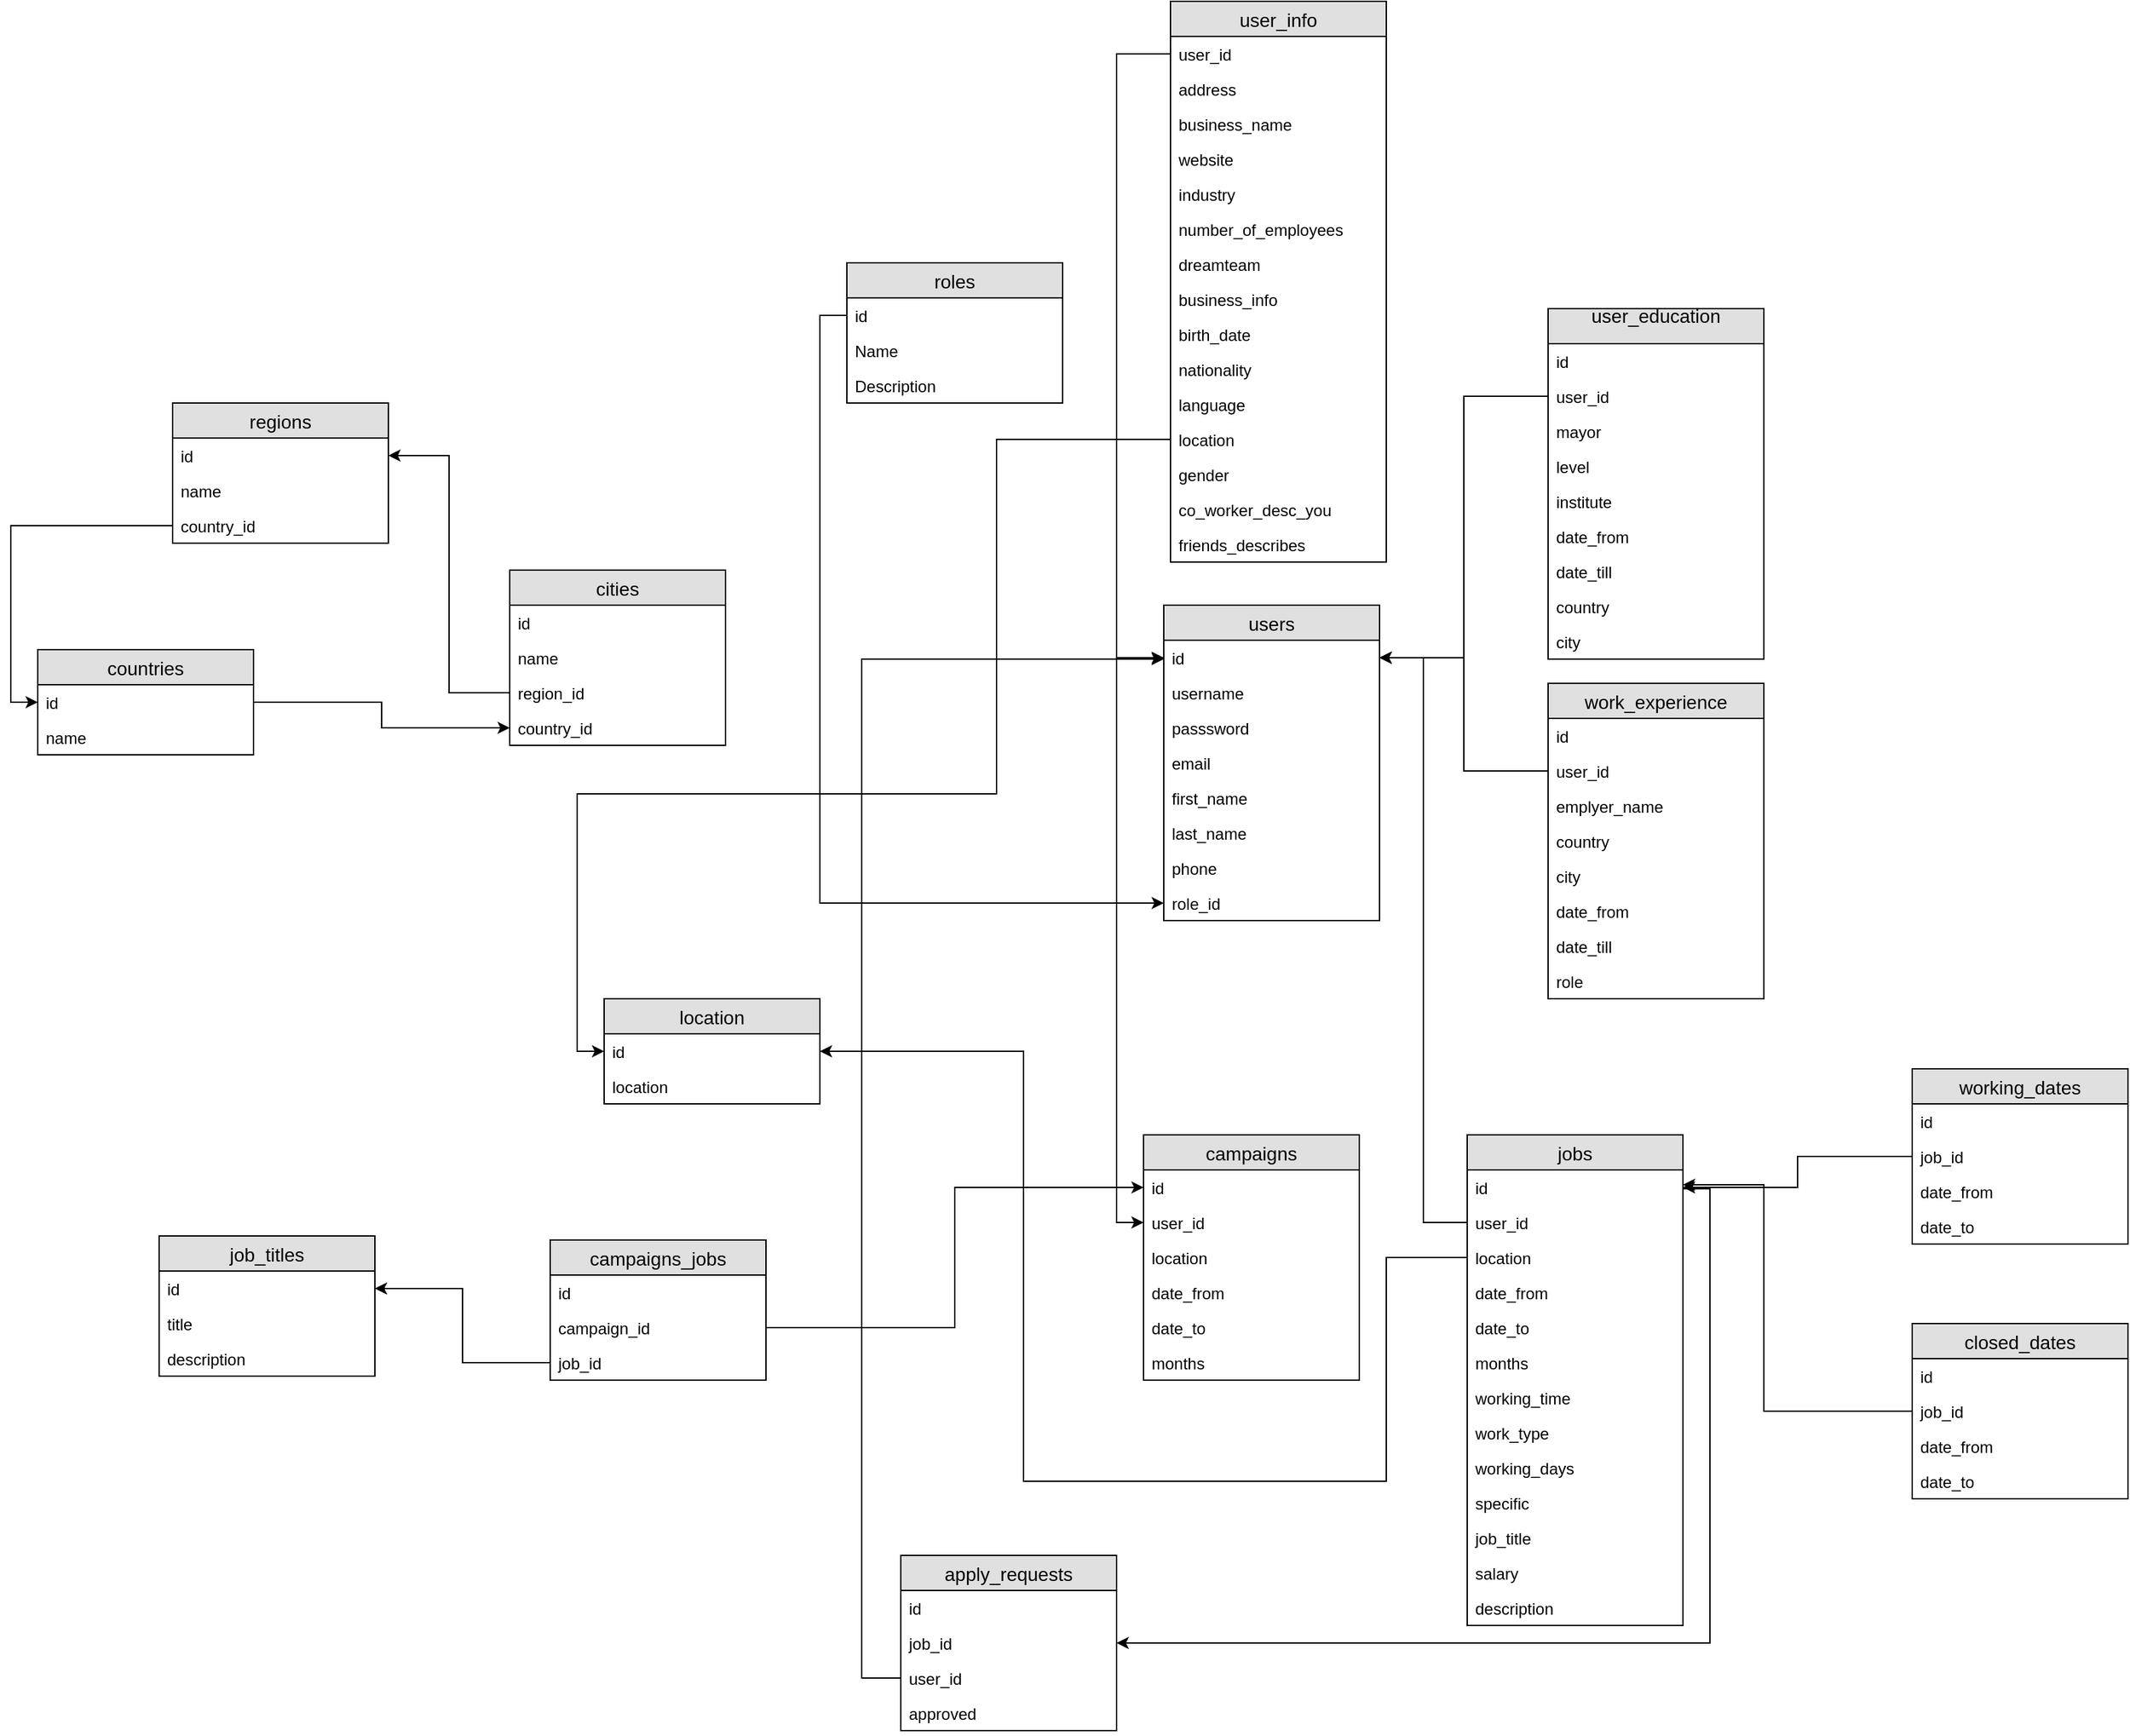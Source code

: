 <mxfile version="10.8.5" type="github"><diagram id="KbZNpI2gYPCdIBWNJWoQ" name="Page-1"><mxGraphModel dx="2490" dy="2011" grid="1" gridSize="10" guides="1" tooltips="1" connect="1" arrows="1" fold="1" page="1" pageScale="1" pageWidth="850" pageHeight="1100" math="0" shadow="0"><root><mxCell id="0"/><mxCell id="1" parent="0"/><mxCell id="ltV7pdsNTeT_A6242MLS-1" value="roles" style="swimlane;fontStyle=0;childLayout=stackLayout;horizontal=1;startSize=26;fillColor=#e0e0e0;horizontalStack=0;resizeParent=1;resizeParentMax=0;resizeLast=0;collapsible=1;marginBottom=0;swimlaneFillColor=#ffffff;align=center;fontSize=14;" vertex="1" parent="1"><mxGeometry x="30" y="-14" width="160" height="104" as="geometry"/></mxCell><mxCell id="ltV7pdsNTeT_A6242MLS-2" value="id" style="text;strokeColor=none;fillColor=none;spacingLeft=4;spacingRight=4;overflow=hidden;rotatable=0;points=[[0,0.5],[1,0.5]];portConstraint=eastwest;fontSize=12;" vertex="1" parent="ltV7pdsNTeT_A6242MLS-1"><mxGeometry y="26" width="160" height="26" as="geometry"/></mxCell><mxCell id="ltV7pdsNTeT_A6242MLS-3" value="Name" style="text;strokeColor=none;fillColor=none;spacingLeft=4;spacingRight=4;overflow=hidden;rotatable=0;points=[[0,0.5],[1,0.5]];portConstraint=eastwest;fontSize=12;" vertex="1" parent="ltV7pdsNTeT_A6242MLS-1"><mxGeometry y="52" width="160" height="26" as="geometry"/></mxCell><mxCell id="ltV7pdsNTeT_A6242MLS-4" value="Description&#10;&#10;" style="text;strokeColor=none;fillColor=none;spacingLeft=4;spacingRight=4;overflow=hidden;rotatable=0;points=[[0,0.5],[1,0.5]];portConstraint=eastwest;fontSize=12;" vertex="1" parent="ltV7pdsNTeT_A6242MLS-1"><mxGeometry y="78" width="160" height="26" as="geometry"/></mxCell><mxCell id="ltV7pdsNTeT_A6242MLS-5" value="users" style="swimlane;fontStyle=0;childLayout=stackLayout;horizontal=1;startSize=26;fillColor=#e0e0e0;horizontalStack=0;resizeParent=1;resizeParentMax=0;resizeLast=0;collapsible=1;marginBottom=0;swimlaneFillColor=#ffffff;align=center;fontSize=14;" vertex="1" parent="1"><mxGeometry x="265" y="240" width="160" height="234" as="geometry"><mxRectangle x="110" y="220" width="70" height="26" as="alternateBounds"/></mxGeometry></mxCell><mxCell id="ltV7pdsNTeT_A6242MLS-6" value="id" style="text;strokeColor=none;fillColor=none;spacingLeft=4;spacingRight=4;overflow=hidden;rotatable=0;points=[[0,0.5],[1,0.5]];portConstraint=eastwest;fontSize=12;" vertex="1" parent="ltV7pdsNTeT_A6242MLS-5"><mxGeometry y="26" width="160" height="26" as="geometry"/></mxCell><mxCell id="ltV7pdsNTeT_A6242MLS-7" value="username" style="text;strokeColor=none;fillColor=none;spacingLeft=4;spacingRight=4;overflow=hidden;rotatable=0;points=[[0,0.5],[1,0.5]];portConstraint=eastwest;fontSize=12;" vertex="1" parent="ltV7pdsNTeT_A6242MLS-5"><mxGeometry y="52" width="160" height="26" as="geometry"/></mxCell><mxCell id="ltV7pdsNTeT_A6242MLS-8" value="passsword" style="text;strokeColor=none;fillColor=none;spacingLeft=4;spacingRight=4;overflow=hidden;rotatable=0;points=[[0,0.5],[1,0.5]];portConstraint=eastwest;fontSize=12;" vertex="1" parent="ltV7pdsNTeT_A6242MLS-5"><mxGeometry y="78" width="160" height="26" as="geometry"/></mxCell><mxCell id="ltV7pdsNTeT_A6242MLS-9" value="email" style="text;strokeColor=none;fillColor=none;spacingLeft=4;spacingRight=4;overflow=hidden;rotatable=0;points=[[0,0.5],[1,0.5]];portConstraint=eastwest;fontSize=12;" vertex="1" parent="ltV7pdsNTeT_A6242MLS-5"><mxGeometry y="104" width="160" height="26" as="geometry"/></mxCell><mxCell id="ltV7pdsNTeT_A6242MLS-14" value="first_name" style="text;strokeColor=none;fillColor=none;spacingLeft=4;spacingRight=4;overflow=hidden;rotatable=0;points=[[0,0.5],[1,0.5]];portConstraint=eastwest;fontSize=12;" vertex="1" parent="ltV7pdsNTeT_A6242MLS-5"><mxGeometry y="130" width="160" height="26" as="geometry"/></mxCell><mxCell id="ltV7pdsNTeT_A6242MLS-15" value="last_name" style="text;strokeColor=none;fillColor=none;spacingLeft=4;spacingRight=4;overflow=hidden;rotatable=0;points=[[0,0.5],[1,0.5]];portConstraint=eastwest;fontSize=12;" vertex="1" parent="ltV7pdsNTeT_A6242MLS-5"><mxGeometry y="156" width="160" height="26" as="geometry"/></mxCell><mxCell id="ltV7pdsNTeT_A6242MLS-16" value="phone&#10;" style="text;strokeColor=none;fillColor=none;spacingLeft=4;spacingRight=4;overflow=hidden;rotatable=0;points=[[0,0.5],[1,0.5]];portConstraint=eastwest;fontSize=12;" vertex="1" parent="ltV7pdsNTeT_A6242MLS-5"><mxGeometry y="182" width="160" height="26" as="geometry"/></mxCell><mxCell id="ltV7pdsNTeT_A6242MLS-31" value="role_id" style="text;strokeColor=none;fillColor=none;spacingLeft=4;spacingRight=4;overflow=hidden;rotatable=0;points=[[0,0.5],[1,0.5]];portConstraint=eastwest;fontSize=12;" vertex="1" parent="ltV7pdsNTeT_A6242MLS-5"><mxGeometry y="208" width="160" height="26" as="geometry"/></mxCell><mxCell id="ltV7pdsNTeT_A6242MLS-10" value="user_info" style="swimlane;fontStyle=0;childLayout=stackLayout;horizontal=1;startSize=26;fillColor=#e0e0e0;horizontalStack=0;resizeParent=1;resizeParentMax=0;resizeLast=0;collapsible=1;marginBottom=0;swimlaneFillColor=#ffffff;align=center;fontSize=14;" vertex="1" parent="1"><mxGeometry x="270" y="-208" width="160" height="416" as="geometry"/></mxCell><mxCell id="ltV7pdsNTeT_A6242MLS-11" value="user_id" style="text;strokeColor=none;fillColor=none;spacingLeft=4;spacingRight=4;overflow=hidden;rotatable=0;points=[[0,0.5],[1,0.5]];portConstraint=eastwest;fontSize=12;" vertex="1" parent="ltV7pdsNTeT_A6242MLS-10"><mxGeometry y="26" width="160" height="26" as="geometry"/></mxCell><mxCell id="ltV7pdsNTeT_A6242MLS-28" value="address" style="text;strokeColor=none;fillColor=none;spacingLeft=4;spacingRight=4;overflow=hidden;rotatable=0;points=[[0,0.5],[1,0.5]];portConstraint=eastwest;fontSize=12;" vertex="1" parent="ltV7pdsNTeT_A6242MLS-10"><mxGeometry y="52" width="160" height="26" as="geometry"/></mxCell><mxCell id="ltV7pdsNTeT_A6242MLS-12" value="business_name" style="text;strokeColor=none;fillColor=none;spacingLeft=4;spacingRight=4;overflow=hidden;rotatable=0;points=[[0,0.5],[1,0.5]];portConstraint=eastwest;fontSize=12;" vertex="1" parent="ltV7pdsNTeT_A6242MLS-10"><mxGeometry y="78" width="160" height="26" as="geometry"/></mxCell><mxCell id="ltV7pdsNTeT_A6242MLS-13" value="website" style="text;strokeColor=none;fillColor=none;spacingLeft=4;spacingRight=4;overflow=hidden;rotatable=0;points=[[0,0.5],[1,0.5]];portConstraint=eastwest;fontSize=12;" vertex="1" parent="ltV7pdsNTeT_A6242MLS-10"><mxGeometry y="104" width="160" height="26" as="geometry"/></mxCell><mxCell id="ltV7pdsNTeT_A6242MLS-17" value="industry" style="text;strokeColor=none;fillColor=none;spacingLeft=4;spacingRight=4;overflow=hidden;rotatable=0;points=[[0,0.5],[1,0.5]];portConstraint=eastwest;fontSize=12;" vertex="1" parent="ltV7pdsNTeT_A6242MLS-10"><mxGeometry y="130" width="160" height="26" as="geometry"/></mxCell><mxCell id="ltV7pdsNTeT_A6242MLS-18" value="number_of_employees" style="text;strokeColor=none;fillColor=none;spacingLeft=4;spacingRight=4;overflow=hidden;rotatable=0;points=[[0,0.5],[1,0.5]];portConstraint=eastwest;fontSize=12;" vertex="1" parent="ltV7pdsNTeT_A6242MLS-10"><mxGeometry y="156" width="160" height="26" as="geometry"/></mxCell><mxCell id="ltV7pdsNTeT_A6242MLS-19" value="dreamteam" style="text;strokeColor=none;fillColor=none;spacingLeft=4;spacingRight=4;overflow=hidden;rotatable=0;points=[[0,0.5],[1,0.5]];portConstraint=eastwest;fontSize=12;" vertex="1" parent="ltV7pdsNTeT_A6242MLS-10"><mxGeometry y="182" width="160" height="26" as="geometry"/></mxCell><mxCell id="ltV7pdsNTeT_A6242MLS-20" value="business_info" style="text;strokeColor=none;fillColor=none;spacingLeft=4;spacingRight=4;overflow=hidden;rotatable=0;points=[[0,0.5],[1,0.5]];portConstraint=eastwest;fontSize=12;" vertex="1" parent="ltV7pdsNTeT_A6242MLS-10"><mxGeometry y="208" width="160" height="26" as="geometry"/></mxCell><mxCell id="ltV7pdsNTeT_A6242MLS-21" value="birth_date" style="text;strokeColor=none;fillColor=none;spacingLeft=4;spacingRight=4;overflow=hidden;rotatable=0;points=[[0,0.5],[1,0.5]];portConstraint=eastwest;fontSize=12;" vertex="1" parent="ltV7pdsNTeT_A6242MLS-10"><mxGeometry y="234" width="160" height="26" as="geometry"/></mxCell><mxCell id="ltV7pdsNTeT_A6242MLS-22" value="nationality" style="text;strokeColor=none;fillColor=none;spacingLeft=4;spacingRight=4;overflow=hidden;rotatable=0;points=[[0,0.5],[1,0.5]];portConstraint=eastwest;fontSize=12;" vertex="1" parent="ltV7pdsNTeT_A6242MLS-10"><mxGeometry y="260" width="160" height="26" as="geometry"/></mxCell><mxCell id="ltV7pdsNTeT_A6242MLS-23" value="language" style="text;strokeColor=none;fillColor=none;spacingLeft=4;spacingRight=4;overflow=hidden;rotatable=0;points=[[0,0.5],[1,0.5]];portConstraint=eastwest;fontSize=12;" vertex="1" parent="ltV7pdsNTeT_A6242MLS-10"><mxGeometry y="286" width="160" height="26" as="geometry"/></mxCell><mxCell id="ltV7pdsNTeT_A6242MLS-24" value="location" style="text;strokeColor=none;fillColor=none;spacingLeft=4;spacingRight=4;overflow=hidden;rotatable=0;points=[[0,0.5],[1,0.5]];portConstraint=eastwest;fontSize=12;" vertex="1" parent="ltV7pdsNTeT_A6242MLS-10"><mxGeometry y="312" width="160" height="26" as="geometry"/></mxCell><mxCell id="ltV7pdsNTeT_A6242MLS-25" value="gender" style="text;strokeColor=none;fillColor=none;spacingLeft=4;spacingRight=4;overflow=hidden;rotatable=0;points=[[0,0.5],[1,0.5]];portConstraint=eastwest;fontSize=12;" vertex="1" parent="ltV7pdsNTeT_A6242MLS-10"><mxGeometry y="338" width="160" height="26" as="geometry"/></mxCell><mxCell id="ltV7pdsNTeT_A6242MLS-26" value="co_worker_desc_you" style="text;strokeColor=none;fillColor=none;spacingLeft=4;spacingRight=4;overflow=hidden;rotatable=0;points=[[0,0.5],[1,0.5]];portConstraint=eastwest;fontSize=12;" vertex="1" parent="ltV7pdsNTeT_A6242MLS-10"><mxGeometry y="364" width="160" height="26" as="geometry"/></mxCell><mxCell id="ltV7pdsNTeT_A6242MLS-27" value="friends_describes" style="text;strokeColor=none;fillColor=none;spacingLeft=4;spacingRight=4;overflow=hidden;rotatable=0;points=[[0,0.5],[1,0.5]];portConstraint=eastwest;fontSize=12;" vertex="1" parent="ltV7pdsNTeT_A6242MLS-10"><mxGeometry y="390" width="160" height="26" as="geometry"/></mxCell><mxCell id="ltV7pdsNTeT_A6242MLS-32" style="edgeStyle=orthogonalEdgeStyle;rounded=0;orthogonalLoop=1;jettySize=auto;html=1;exitX=0;exitY=0.5;exitDx=0;exitDy=0;entryX=0;entryY=0.5;entryDx=0;entryDy=0;" edge="1" parent="1" source="ltV7pdsNTeT_A6242MLS-2" target="ltV7pdsNTeT_A6242MLS-31"><mxGeometry relative="1" as="geometry"/></mxCell><mxCell id="ltV7pdsNTeT_A6242MLS-33" value="user_education&#10;" style="swimlane;fontStyle=0;childLayout=stackLayout;horizontal=1;startSize=26;fillColor=#e0e0e0;horizontalStack=0;resizeParent=1;resizeParentMax=0;resizeLast=0;collapsible=1;marginBottom=0;swimlaneFillColor=#ffffff;align=center;fontSize=14;" vertex="1" parent="1"><mxGeometry x="550" y="20" width="160" height="260" as="geometry"/></mxCell><mxCell id="ltV7pdsNTeT_A6242MLS-34" value="id" style="text;strokeColor=none;fillColor=none;spacingLeft=4;spacingRight=4;overflow=hidden;rotatable=0;points=[[0,0.5],[1,0.5]];portConstraint=eastwest;fontSize=12;" vertex="1" parent="ltV7pdsNTeT_A6242MLS-33"><mxGeometry y="26" width="160" height="26" as="geometry"/></mxCell><mxCell id="ltV7pdsNTeT_A6242MLS-54" value="user_id" style="text;strokeColor=none;fillColor=none;spacingLeft=4;spacingRight=4;overflow=hidden;rotatable=0;points=[[0,0.5],[1,0.5]];portConstraint=eastwest;fontSize=12;" vertex="1" parent="ltV7pdsNTeT_A6242MLS-33"><mxGeometry y="52" width="160" height="26" as="geometry"/></mxCell><mxCell id="ltV7pdsNTeT_A6242MLS-36" value="mayor" style="text;strokeColor=none;fillColor=none;spacingLeft=4;spacingRight=4;overflow=hidden;rotatable=0;points=[[0,0.5],[1,0.5]];portConstraint=eastwest;fontSize=12;" vertex="1" parent="ltV7pdsNTeT_A6242MLS-33"><mxGeometry y="78" width="160" height="26" as="geometry"/></mxCell><mxCell id="ltV7pdsNTeT_A6242MLS-39" value="level" style="text;strokeColor=none;fillColor=none;spacingLeft=4;spacingRight=4;overflow=hidden;rotatable=0;points=[[0,0.5],[1,0.5]];portConstraint=eastwest;fontSize=12;" vertex="1" parent="ltV7pdsNTeT_A6242MLS-33"><mxGeometry y="104" width="160" height="26" as="geometry"/></mxCell><mxCell id="ltV7pdsNTeT_A6242MLS-40" value="institute" style="text;strokeColor=none;fillColor=none;spacingLeft=4;spacingRight=4;overflow=hidden;rotatable=0;points=[[0,0.5],[1,0.5]];portConstraint=eastwest;fontSize=12;" vertex="1" parent="ltV7pdsNTeT_A6242MLS-33"><mxGeometry y="130" width="160" height="26" as="geometry"/></mxCell><mxCell id="ltV7pdsNTeT_A6242MLS-41" value="date_from" style="text;strokeColor=none;fillColor=none;spacingLeft=4;spacingRight=4;overflow=hidden;rotatable=0;points=[[0,0.5],[1,0.5]];portConstraint=eastwest;fontSize=12;" vertex="1" parent="ltV7pdsNTeT_A6242MLS-33"><mxGeometry y="156" width="160" height="26" as="geometry"/></mxCell><mxCell id="ltV7pdsNTeT_A6242MLS-42" value="date_till" style="text;strokeColor=none;fillColor=none;spacingLeft=4;spacingRight=4;overflow=hidden;rotatable=0;points=[[0,0.5],[1,0.5]];portConstraint=eastwest;fontSize=12;" vertex="1" parent="ltV7pdsNTeT_A6242MLS-33"><mxGeometry y="182" width="160" height="26" as="geometry"/></mxCell><mxCell id="ltV7pdsNTeT_A6242MLS-43" value="country" style="text;strokeColor=none;fillColor=none;spacingLeft=4;spacingRight=4;overflow=hidden;rotatable=0;points=[[0,0.5],[1,0.5]];portConstraint=eastwest;fontSize=12;" vertex="1" parent="ltV7pdsNTeT_A6242MLS-33"><mxGeometry y="208" width="160" height="26" as="geometry"/></mxCell><mxCell id="ltV7pdsNTeT_A6242MLS-44" value="city" style="text;strokeColor=none;fillColor=none;spacingLeft=4;spacingRight=4;overflow=hidden;rotatable=0;points=[[0,0.5],[1,0.5]];portConstraint=eastwest;fontSize=12;" vertex="1" parent="ltV7pdsNTeT_A6242MLS-33"><mxGeometry y="234" width="160" height="26" as="geometry"/></mxCell><mxCell id="ltV7pdsNTeT_A6242MLS-38" style="edgeStyle=orthogonalEdgeStyle;rounded=0;orthogonalLoop=1;jettySize=auto;html=1;exitX=0;exitY=0.5;exitDx=0;exitDy=0;" edge="1" parent="1" source="ltV7pdsNTeT_A6242MLS-11" target="ltV7pdsNTeT_A6242MLS-6"><mxGeometry relative="1" as="geometry"><Array as="points"><mxPoint x="230" y="-169"/><mxPoint x="230" y="279"/></Array></mxGeometry></mxCell><mxCell id="ltV7pdsNTeT_A6242MLS-45" value="work_experience" style="swimlane;fontStyle=0;childLayout=stackLayout;horizontal=1;startSize=26;fillColor=#e0e0e0;horizontalStack=0;resizeParent=1;resizeParentMax=0;resizeLast=0;collapsible=1;marginBottom=0;swimlaneFillColor=#ffffff;align=center;fontSize=14;" vertex="1" parent="1"><mxGeometry x="550" y="298" width="160" height="234" as="geometry"/></mxCell><mxCell id="ltV7pdsNTeT_A6242MLS-46" value="id" style="text;strokeColor=none;fillColor=none;spacingLeft=4;spacingRight=4;overflow=hidden;rotatable=0;points=[[0,0.5],[1,0.5]];portConstraint=eastwest;fontSize=12;" vertex="1" parent="ltV7pdsNTeT_A6242MLS-45"><mxGeometry y="26" width="160" height="26" as="geometry"/></mxCell><mxCell id="ltV7pdsNTeT_A6242MLS-53" value="user_id" style="text;strokeColor=none;fillColor=none;spacingLeft=4;spacingRight=4;overflow=hidden;rotatable=0;points=[[0,0.5],[1,0.5]];portConstraint=eastwest;fontSize=12;" vertex="1" parent="ltV7pdsNTeT_A6242MLS-45"><mxGeometry y="52" width="160" height="26" as="geometry"/></mxCell><mxCell id="ltV7pdsNTeT_A6242MLS-47" value="emplyer_name" style="text;strokeColor=none;fillColor=none;spacingLeft=4;spacingRight=4;overflow=hidden;rotatable=0;points=[[0,0.5],[1,0.5]];portConstraint=eastwest;fontSize=12;" vertex="1" parent="ltV7pdsNTeT_A6242MLS-45"><mxGeometry y="78" width="160" height="26" as="geometry"/></mxCell><mxCell id="ltV7pdsNTeT_A6242MLS-48" value="country" style="text;strokeColor=none;fillColor=none;spacingLeft=4;spacingRight=4;overflow=hidden;rotatable=0;points=[[0,0.5],[1,0.5]];portConstraint=eastwest;fontSize=12;" vertex="1" parent="ltV7pdsNTeT_A6242MLS-45"><mxGeometry y="104" width="160" height="26" as="geometry"/></mxCell><mxCell id="ltV7pdsNTeT_A6242MLS-49" value="city" style="text;strokeColor=none;fillColor=none;spacingLeft=4;spacingRight=4;overflow=hidden;rotatable=0;points=[[0,0.5],[1,0.5]];portConstraint=eastwest;fontSize=12;" vertex="1" parent="ltV7pdsNTeT_A6242MLS-45"><mxGeometry y="130" width="160" height="26" as="geometry"/></mxCell><mxCell id="ltV7pdsNTeT_A6242MLS-50" value="date_from" style="text;strokeColor=none;fillColor=none;spacingLeft=4;spacingRight=4;overflow=hidden;rotatable=0;points=[[0,0.5],[1,0.5]];portConstraint=eastwest;fontSize=12;" vertex="1" parent="ltV7pdsNTeT_A6242MLS-45"><mxGeometry y="156" width="160" height="26" as="geometry"/></mxCell><mxCell id="ltV7pdsNTeT_A6242MLS-51" value="date_till" style="text;strokeColor=none;fillColor=none;spacingLeft=4;spacingRight=4;overflow=hidden;rotatable=0;points=[[0,0.5],[1,0.5]];portConstraint=eastwest;fontSize=12;" vertex="1" parent="ltV7pdsNTeT_A6242MLS-45"><mxGeometry y="182" width="160" height="26" as="geometry"/></mxCell><mxCell id="ltV7pdsNTeT_A6242MLS-52" value="role" style="text;strokeColor=none;fillColor=none;spacingLeft=4;spacingRight=4;overflow=hidden;rotatable=0;points=[[0,0.5],[1,0.5]];portConstraint=eastwest;fontSize=12;" vertex="1" parent="ltV7pdsNTeT_A6242MLS-45"><mxGeometry y="208" width="160" height="26" as="geometry"/></mxCell><mxCell id="ltV7pdsNTeT_A6242MLS-55" style="edgeStyle=orthogonalEdgeStyle;rounded=0;orthogonalLoop=1;jettySize=auto;html=1;exitX=0;exitY=0.5;exitDx=0;exitDy=0;entryX=1;entryY=0.5;entryDx=0;entryDy=0;" edge="1" parent="1" source="ltV7pdsNTeT_A6242MLS-54" target="ltV7pdsNTeT_A6242MLS-6"><mxGeometry relative="1" as="geometry"/></mxCell><mxCell id="ltV7pdsNTeT_A6242MLS-56" style="edgeStyle=orthogonalEdgeStyle;rounded=0;orthogonalLoop=1;jettySize=auto;html=1;exitX=0;exitY=0.5;exitDx=0;exitDy=0;" edge="1" parent="1" source="ltV7pdsNTeT_A6242MLS-53" target="ltV7pdsNTeT_A6242MLS-6"><mxGeometry relative="1" as="geometry"/></mxCell><mxCell id="ltV7pdsNTeT_A6242MLS-58" value="job_titles" style="swimlane;fontStyle=0;childLayout=stackLayout;horizontal=1;startSize=26;fillColor=#e0e0e0;horizontalStack=0;resizeParent=1;resizeParentMax=0;resizeLast=0;collapsible=1;marginBottom=0;swimlaneFillColor=#ffffff;align=center;fontSize=14;" vertex="1" parent="1"><mxGeometry x="-480" y="708" width="160" height="104" as="geometry"/></mxCell><mxCell id="ltV7pdsNTeT_A6242MLS-59" value="id" style="text;strokeColor=none;fillColor=none;spacingLeft=4;spacingRight=4;overflow=hidden;rotatable=0;points=[[0,0.5],[1,0.5]];portConstraint=eastwest;fontSize=12;" vertex="1" parent="ltV7pdsNTeT_A6242MLS-58"><mxGeometry y="26" width="160" height="26" as="geometry"/></mxCell><mxCell id="ltV7pdsNTeT_A6242MLS-60" value="title" style="text;strokeColor=none;fillColor=none;spacingLeft=4;spacingRight=4;overflow=hidden;rotatable=0;points=[[0,0.5],[1,0.5]];portConstraint=eastwest;fontSize=12;" vertex="1" parent="ltV7pdsNTeT_A6242MLS-58"><mxGeometry y="52" width="160" height="26" as="geometry"/></mxCell><mxCell id="ltV7pdsNTeT_A6242MLS-61" value="description" style="text;strokeColor=none;fillColor=none;spacingLeft=4;spacingRight=4;overflow=hidden;rotatable=0;points=[[0,0.5],[1,0.5]];portConstraint=eastwest;fontSize=12;" vertex="1" parent="ltV7pdsNTeT_A6242MLS-58"><mxGeometry y="78" width="160" height="26" as="geometry"/></mxCell><mxCell id="ltV7pdsNTeT_A6242MLS-62" value="campaigns" style="swimlane;fontStyle=0;childLayout=stackLayout;horizontal=1;startSize=26;fillColor=#e0e0e0;horizontalStack=0;resizeParent=1;resizeParentMax=0;resizeLast=0;collapsible=1;marginBottom=0;swimlaneFillColor=#ffffff;align=center;fontSize=14;" vertex="1" parent="1"><mxGeometry x="250" y="633" width="160" height="182" as="geometry"/></mxCell><mxCell id="ltV7pdsNTeT_A6242MLS-63" value="id" style="text;strokeColor=none;fillColor=none;spacingLeft=4;spacingRight=4;overflow=hidden;rotatable=0;points=[[0,0.5],[1,0.5]];portConstraint=eastwest;fontSize=12;" vertex="1" parent="ltV7pdsNTeT_A6242MLS-62"><mxGeometry y="26" width="160" height="26" as="geometry"/></mxCell><mxCell id="ltV7pdsNTeT_A6242MLS-73" value="user_id" style="text;strokeColor=none;fillColor=none;spacingLeft=4;spacingRight=4;overflow=hidden;rotatable=0;points=[[0,0.5],[1,0.5]];portConstraint=eastwest;fontSize=12;" vertex="1" parent="ltV7pdsNTeT_A6242MLS-62"><mxGeometry y="52" width="160" height="26" as="geometry"/></mxCell><mxCell id="ltV7pdsNTeT_A6242MLS-64" value="location" style="text;strokeColor=none;fillColor=none;spacingLeft=4;spacingRight=4;overflow=hidden;rotatable=0;points=[[0,0.5],[1,0.5]];portConstraint=eastwest;fontSize=12;" vertex="1" parent="ltV7pdsNTeT_A6242MLS-62"><mxGeometry y="78" width="160" height="26" as="geometry"/></mxCell><mxCell id="ltV7pdsNTeT_A6242MLS-65" value="date_from" style="text;strokeColor=none;fillColor=none;spacingLeft=4;spacingRight=4;overflow=hidden;rotatable=0;points=[[0,0.5],[1,0.5]];portConstraint=eastwest;fontSize=12;" vertex="1" parent="ltV7pdsNTeT_A6242MLS-62"><mxGeometry y="104" width="160" height="26" as="geometry"/></mxCell><mxCell id="ltV7pdsNTeT_A6242MLS-66" value="date_to" style="text;strokeColor=none;fillColor=none;spacingLeft=4;spacingRight=4;overflow=hidden;rotatable=0;points=[[0,0.5],[1,0.5]];portConstraint=eastwest;fontSize=12;" vertex="1" parent="ltV7pdsNTeT_A6242MLS-62"><mxGeometry y="130" width="160" height="26" as="geometry"/></mxCell><mxCell id="ltV7pdsNTeT_A6242MLS-67" value="months" style="text;strokeColor=none;fillColor=none;spacingLeft=4;spacingRight=4;overflow=hidden;rotatable=0;points=[[0,0.5],[1,0.5]];portConstraint=eastwest;fontSize=12;" vertex="1" parent="ltV7pdsNTeT_A6242MLS-62"><mxGeometry y="156" width="160" height="26" as="geometry"/></mxCell><mxCell id="ltV7pdsNTeT_A6242MLS-69" value="campaigns_jobs" style="swimlane;fontStyle=0;childLayout=stackLayout;horizontal=1;startSize=26;fillColor=#e0e0e0;horizontalStack=0;resizeParent=1;resizeParentMax=0;resizeLast=0;collapsible=1;marginBottom=0;swimlaneFillColor=#ffffff;align=center;fontSize=14;" vertex="1" parent="1"><mxGeometry x="-190" y="711" width="160" height="104" as="geometry"/></mxCell><mxCell id="ltV7pdsNTeT_A6242MLS-70" value="id" style="text;strokeColor=none;fillColor=none;spacingLeft=4;spacingRight=4;overflow=hidden;rotatable=0;points=[[0,0.5],[1,0.5]];portConstraint=eastwest;fontSize=12;" vertex="1" parent="ltV7pdsNTeT_A6242MLS-69"><mxGeometry y="26" width="160" height="26" as="geometry"/></mxCell><mxCell id="ltV7pdsNTeT_A6242MLS-71" value="campaign_id" style="text;strokeColor=none;fillColor=none;spacingLeft=4;spacingRight=4;overflow=hidden;rotatable=0;points=[[0,0.5],[1,0.5]];portConstraint=eastwest;fontSize=12;" vertex="1" parent="ltV7pdsNTeT_A6242MLS-69"><mxGeometry y="52" width="160" height="26" as="geometry"/></mxCell><mxCell id="ltV7pdsNTeT_A6242MLS-72" value="job_id" style="text;strokeColor=none;fillColor=none;spacingLeft=4;spacingRight=4;overflow=hidden;rotatable=0;points=[[0,0.5],[1,0.5]];portConstraint=eastwest;fontSize=12;" vertex="1" parent="ltV7pdsNTeT_A6242MLS-69"><mxGeometry y="78" width="160" height="26" as="geometry"/></mxCell><mxCell id="ltV7pdsNTeT_A6242MLS-74" style="edgeStyle=orthogonalEdgeStyle;rounded=0;orthogonalLoop=1;jettySize=auto;html=1;exitX=0;exitY=0.5;exitDx=0;exitDy=0;entryX=0;entryY=0.5;entryDx=0;entryDy=0;" edge="1" parent="1" source="ltV7pdsNTeT_A6242MLS-6" target="ltV7pdsNTeT_A6242MLS-73"><mxGeometry relative="1" as="geometry"/></mxCell><mxCell id="ltV7pdsNTeT_A6242MLS-75" style="edgeStyle=orthogonalEdgeStyle;rounded=0;orthogonalLoop=1;jettySize=auto;html=1;exitX=1;exitY=0.5;exitDx=0;exitDy=0;entryX=0;entryY=0.5;entryDx=0;entryDy=0;" edge="1" parent="1" source="ltV7pdsNTeT_A6242MLS-71" target="ltV7pdsNTeT_A6242MLS-63"><mxGeometry relative="1" as="geometry"/></mxCell><mxCell id="ltV7pdsNTeT_A6242MLS-76" style="edgeStyle=orthogonalEdgeStyle;rounded=0;orthogonalLoop=1;jettySize=auto;html=1;exitX=0;exitY=0.5;exitDx=0;exitDy=0;entryX=1;entryY=0.5;entryDx=0;entryDy=0;" edge="1" parent="1" source="ltV7pdsNTeT_A6242MLS-72" target="ltV7pdsNTeT_A6242MLS-59"><mxGeometry relative="1" as="geometry"/></mxCell><mxCell id="ltV7pdsNTeT_A6242MLS-77" value="jobs" style="swimlane;fontStyle=0;childLayout=stackLayout;horizontal=1;startSize=26;fillColor=#e0e0e0;horizontalStack=0;resizeParent=1;resizeParentMax=0;resizeLast=0;collapsible=1;marginBottom=0;swimlaneFillColor=#ffffff;align=center;fontSize=14;" vertex="1" parent="1"><mxGeometry x="490" y="633" width="160" height="364" as="geometry"/></mxCell><mxCell id="ltV7pdsNTeT_A6242MLS-78" value="id" style="text;strokeColor=none;fillColor=none;spacingLeft=4;spacingRight=4;overflow=hidden;rotatable=0;points=[[0,0.5],[1,0.5]];portConstraint=eastwest;fontSize=12;" vertex="1" parent="ltV7pdsNTeT_A6242MLS-77"><mxGeometry y="26" width="160" height="26" as="geometry"/></mxCell><mxCell id="ltV7pdsNTeT_A6242MLS-131" value="user_id" style="text;strokeColor=none;fillColor=none;spacingLeft=4;spacingRight=4;overflow=hidden;rotatable=0;points=[[0,0.5],[1,0.5]];portConstraint=eastwest;fontSize=12;" vertex="1" parent="ltV7pdsNTeT_A6242MLS-77"><mxGeometry y="52" width="160" height="26" as="geometry"/></mxCell><mxCell id="ltV7pdsNTeT_A6242MLS-79" value="location" style="text;strokeColor=none;fillColor=none;spacingLeft=4;spacingRight=4;overflow=hidden;rotatable=0;points=[[0,0.5],[1,0.5]];portConstraint=eastwest;fontSize=12;" vertex="1" parent="ltV7pdsNTeT_A6242MLS-77"><mxGeometry y="78" width="160" height="26" as="geometry"/></mxCell><mxCell id="ltV7pdsNTeT_A6242MLS-80" value="date_from" style="text;strokeColor=none;fillColor=none;spacingLeft=4;spacingRight=4;overflow=hidden;rotatable=0;points=[[0,0.5],[1,0.5]];portConstraint=eastwest;fontSize=12;" vertex="1" parent="ltV7pdsNTeT_A6242MLS-77"><mxGeometry y="104" width="160" height="26" as="geometry"/></mxCell><mxCell id="ltV7pdsNTeT_A6242MLS-81" value="date_to" style="text;strokeColor=none;fillColor=none;spacingLeft=4;spacingRight=4;overflow=hidden;rotatable=0;points=[[0,0.5],[1,0.5]];portConstraint=eastwest;fontSize=12;" vertex="1" parent="ltV7pdsNTeT_A6242MLS-77"><mxGeometry y="130" width="160" height="26" as="geometry"/></mxCell><mxCell id="ltV7pdsNTeT_A6242MLS-82" value="months" style="text;strokeColor=none;fillColor=none;spacingLeft=4;spacingRight=4;overflow=hidden;rotatable=0;points=[[0,0.5],[1,0.5]];portConstraint=eastwest;fontSize=12;" vertex="1" parent="ltV7pdsNTeT_A6242MLS-77"><mxGeometry y="156" width="160" height="26" as="geometry"/></mxCell><mxCell id="ltV7pdsNTeT_A6242MLS-83" value="working_time" style="text;strokeColor=none;fillColor=none;spacingLeft=4;spacingRight=4;overflow=hidden;rotatable=0;points=[[0,0.5],[1,0.5]];portConstraint=eastwest;fontSize=12;" vertex="1" parent="ltV7pdsNTeT_A6242MLS-77"><mxGeometry y="182" width="160" height="26" as="geometry"/></mxCell><mxCell id="ltV7pdsNTeT_A6242MLS-84" value="work_type" style="text;strokeColor=none;fillColor=none;spacingLeft=4;spacingRight=4;overflow=hidden;rotatable=0;points=[[0,0.5],[1,0.5]];portConstraint=eastwest;fontSize=12;" vertex="1" parent="ltV7pdsNTeT_A6242MLS-77"><mxGeometry y="208" width="160" height="26" as="geometry"/></mxCell><mxCell id="ltV7pdsNTeT_A6242MLS-85" value="working_days" style="text;strokeColor=none;fillColor=none;spacingLeft=4;spacingRight=4;overflow=hidden;rotatable=0;points=[[0,0.5],[1,0.5]];portConstraint=eastwest;fontSize=12;" vertex="1" parent="ltV7pdsNTeT_A6242MLS-77"><mxGeometry y="234" width="160" height="26" as="geometry"/></mxCell><mxCell id="ltV7pdsNTeT_A6242MLS-86" value="specific" style="text;strokeColor=none;fillColor=none;spacingLeft=4;spacingRight=4;overflow=hidden;rotatable=0;points=[[0,0.5],[1,0.5]];portConstraint=eastwest;fontSize=12;" vertex="1" parent="ltV7pdsNTeT_A6242MLS-77"><mxGeometry y="260" width="160" height="26" as="geometry"/></mxCell><mxCell id="ltV7pdsNTeT_A6242MLS-87" value="job_title" style="text;strokeColor=none;fillColor=none;spacingLeft=4;spacingRight=4;overflow=hidden;rotatable=0;points=[[0,0.5],[1,0.5]];portConstraint=eastwest;fontSize=12;" vertex="1" parent="ltV7pdsNTeT_A6242MLS-77"><mxGeometry y="286" width="160" height="26" as="geometry"/></mxCell><mxCell id="ltV7pdsNTeT_A6242MLS-88" value="salary" style="text;strokeColor=none;fillColor=none;spacingLeft=4;spacingRight=4;overflow=hidden;rotatable=0;points=[[0,0.5],[1,0.5]];portConstraint=eastwest;fontSize=12;" vertex="1" parent="ltV7pdsNTeT_A6242MLS-77"><mxGeometry y="312" width="160" height="26" as="geometry"/></mxCell><mxCell id="ltV7pdsNTeT_A6242MLS-89" value="description" style="text;strokeColor=none;fillColor=none;spacingLeft=4;spacingRight=4;overflow=hidden;rotatable=0;points=[[0,0.5],[1,0.5]];portConstraint=eastwest;fontSize=12;" vertex="1" parent="ltV7pdsNTeT_A6242MLS-77"><mxGeometry y="338" width="160" height="26" as="geometry"/></mxCell><mxCell id="ltV7pdsNTeT_A6242MLS-90" value="cities" style="swimlane;fontStyle=0;childLayout=stackLayout;horizontal=1;startSize=26;fillColor=#e0e0e0;horizontalStack=0;resizeParent=1;resizeParentMax=0;resizeLast=0;collapsible=1;marginBottom=0;swimlaneFillColor=#ffffff;align=center;fontSize=14;" vertex="1" parent="1"><mxGeometry x="-220" y="214" width="160" height="130" as="geometry"/></mxCell><mxCell id="ltV7pdsNTeT_A6242MLS-91" value="id" style="text;strokeColor=none;fillColor=none;spacingLeft=4;spacingRight=4;overflow=hidden;rotatable=0;points=[[0,0.5],[1,0.5]];portConstraint=eastwest;fontSize=12;" vertex="1" parent="ltV7pdsNTeT_A6242MLS-90"><mxGeometry y="26" width="160" height="26" as="geometry"/></mxCell><mxCell id="ltV7pdsNTeT_A6242MLS-92" value="name" style="text;strokeColor=none;fillColor=none;spacingLeft=4;spacingRight=4;overflow=hidden;rotatable=0;points=[[0,0.5],[1,0.5]];portConstraint=eastwest;fontSize=12;" vertex="1" parent="ltV7pdsNTeT_A6242MLS-90"><mxGeometry y="52" width="160" height="26" as="geometry"/></mxCell><mxCell id="ltV7pdsNTeT_A6242MLS-105" value="region_id" style="text;strokeColor=none;fillColor=none;spacingLeft=4;spacingRight=4;overflow=hidden;rotatable=0;points=[[0,0.5],[1,0.5]];portConstraint=eastwest;fontSize=12;" vertex="1" parent="ltV7pdsNTeT_A6242MLS-90"><mxGeometry y="78" width="160" height="26" as="geometry"/></mxCell><mxCell id="ltV7pdsNTeT_A6242MLS-99" value="country_id" style="text;strokeColor=none;fillColor=none;spacingLeft=4;spacingRight=4;overflow=hidden;rotatable=0;points=[[0,0.5],[1,0.5]];portConstraint=eastwest;fontSize=12;" vertex="1" parent="ltV7pdsNTeT_A6242MLS-90"><mxGeometry y="104" width="160" height="26" as="geometry"/></mxCell><mxCell id="ltV7pdsNTeT_A6242MLS-94" value="countries" style="swimlane;fontStyle=0;childLayout=stackLayout;horizontal=1;startSize=26;fillColor=#e0e0e0;horizontalStack=0;resizeParent=1;resizeParentMax=0;resizeLast=0;collapsible=1;marginBottom=0;swimlaneFillColor=#ffffff;align=center;fontSize=14;" vertex="1" parent="1"><mxGeometry x="-570" y="273" width="160" height="78" as="geometry"/></mxCell><mxCell id="ltV7pdsNTeT_A6242MLS-95" value="id" style="text;strokeColor=none;fillColor=none;spacingLeft=4;spacingRight=4;overflow=hidden;rotatable=0;points=[[0,0.5],[1,0.5]];portConstraint=eastwest;fontSize=12;" vertex="1" parent="ltV7pdsNTeT_A6242MLS-94"><mxGeometry y="26" width="160" height="26" as="geometry"/></mxCell><mxCell id="ltV7pdsNTeT_A6242MLS-96" value="name" style="text;strokeColor=none;fillColor=none;spacingLeft=4;spacingRight=4;overflow=hidden;rotatable=0;points=[[0,0.5],[1,0.5]];portConstraint=eastwest;fontSize=12;" vertex="1" parent="ltV7pdsNTeT_A6242MLS-94"><mxGeometry y="52" width="160" height="26" as="geometry"/></mxCell><mxCell id="ltV7pdsNTeT_A6242MLS-106" value="regions" style="swimlane;fontStyle=0;childLayout=stackLayout;horizontal=1;startSize=26;fillColor=#e0e0e0;horizontalStack=0;resizeParent=1;resizeParentMax=0;resizeLast=0;collapsible=1;marginBottom=0;swimlaneFillColor=#ffffff;align=center;fontSize=14;" vertex="1" parent="1"><mxGeometry x="-470" y="90" width="160" height="104" as="geometry"/></mxCell><mxCell id="ltV7pdsNTeT_A6242MLS-107" value="id" style="text;strokeColor=none;fillColor=none;spacingLeft=4;spacingRight=4;overflow=hidden;rotatable=0;points=[[0,0.5],[1,0.5]];portConstraint=eastwest;fontSize=12;" vertex="1" parent="ltV7pdsNTeT_A6242MLS-106"><mxGeometry y="26" width="160" height="26" as="geometry"/></mxCell><mxCell id="ltV7pdsNTeT_A6242MLS-109" value="name" style="text;strokeColor=none;fillColor=none;spacingLeft=4;spacingRight=4;overflow=hidden;rotatable=0;points=[[0,0.5],[1,0.5]];portConstraint=eastwest;fontSize=12;" vertex="1" parent="ltV7pdsNTeT_A6242MLS-106"><mxGeometry y="52" width="160" height="26" as="geometry"/></mxCell><mxCell id="ltV7pdsNTeT_A6242MLS-108" value="country_id" style="text;strokeColor=none;fillColor=none;spacingLeft=4;spacingRight=4;overflow=hidden;rotatable=0;points=[[0,0.5],[1,0.5]];portConstraint=eastwest;fontSize=12;" vertex="1" parent="ltV7pdsNTeT_A6242MLS-106"><mxGeometry y="78" width="160" height="26" as="geometry"/></mxCell><mxCell id="ltV7pdsNTeT_A6242MLS-115" style="edgeStyle=orthogonalEdgeStyle;rounded=0;orthogonalLoop=1;jettySize=auto;html=1;exitX=0;exitY=0.5;exitDx=0;exitDy=0;entryX=1;entryY=0.5;entryDx=0;entryDy=0;" edge="1" parent="1" source="ltV7pdsNTeT_A6242MLS-105" target="ltV7pdsNTeT_A6242MLS-107"><mxGeometry relative="1" as="geometry"/></mxCell><mxCell id="ltV7pdsNTeT_A6242MLS-116" style="edgeStyle=orthogonalEdgeStyle;rounded=0;orthogonalLoop=1;jettySize=auto;html=1;exitX=0;exitY=0.5;exitDx=0;exitDy=0;entryX=0;entryY=0.5;entryDx=0;entryDy=0;" edge="1" parent="1" source="ltV7pdsNTeT_A6242MLS-108" target="ltV7pdsNTeT_A6242MLS-95"><mxGeometry relative="1" as="geometry"/></mxCell><mxCell id="ltV7pdsNTeT_A6242MLS-117" value="location" style="swimlane;fontStyle=0;childLayout=stackLayout;horizontal=1;startSize=26;fillColor=#e0e0e0;horizontalStack=0;resizeParent=1;resizeParentMax=0;resizeLast=0;collapsible=1;marginBottom=0;swimlaneFillColor=#ffffff;align=center;fontSize=14;" vertex="1" parent="1"><mxGeometry x="-150" y="532" width="160" height="78" as="geometry"/></mxCell><mxCell id="ltV7pdsNTeT_A6242MLS-118" value="id" style="text;strokeColor=none;fillColor=none;spacingLeft=4;spacingRight=4;overflow=hidden;rotatable=0;points=[[0,0.5],[1,0.5]];portConstraint=eastwest;fontSize=12;" vertex="1" parent="ltV7pdsNTeT_A6242MLS-117"><mxGeometry y="26" width="160" height="26" as="geometry"/></mxCell><mxCell id="ltV7pdsNTeT_A6242MLS-126" value="location" style="text;strokeColor=none;fillColor=none;spacingLeft=4;spacingRight=4;overflow=hidden;rotatable=0;points=[[0,0.5],[1,0.5]];portConstraint=eastwest;fontSize=12;" vertex="1" parent="ltV7pdsNTeT_A6242MLS-117"><mxGeometry y="52" width="160" height="26" as="geometry"/></mxCell><mxCell id="ltV7pdsNTeT_A6242MLS-128" style="edgeStyle=orthogonalEdgeStyle;rounded=0;orthogonalLoop=1;jettySize=auto;html=1;exitX=1;exitY=0.5;exitDx=0;exitDy=0;entryX=0;entryY=0.5;entryDx=0;entryDy=0;" edge="1" parent="1" source="ltV7pdsNTeT_A6242MLS-95" target="ltV7pdsNTeT_A6242MLS-99"><mxGeometry relative="1" as="geometry"/></mxCell><mxCell id="ltV7pdsNTeT_A6242MLS-129" style="edgeStyle=orthogonalEdgeStyle;rounded=0;orthogonalLoop=1;jettySize=auto;html=1;exitX=0;exitY=0.5;exitDx=0;exitDy=0;entryX=1;entryY=0.5;entryDx=0;entryDy=0;" edge="1" parent="1" source="ltV7pdsNTeT_A6242MLS-79" target="ltV7pdsNTeT_A6242MLS-118"><mxGeometry relative="1" as="geometry"><Array as="points"><mxPoint x="430" y="724"/><mxPoint x="430" y="890"/><mxPoint x="161" y="890"/><mxPoint x="161" y="571"/></Array></mxGeometry></mxCell><mxCell id="ltV7pdsNTeT_A6242MLS-130" style="edgeStyle=orthogonalEdgeStyle;rounded=0;orthogonalLoop=1;jettySize=auto;html=1;exitX=0;exitY=0.5;exitDx=0;exitDy=0;entryX=0;entryY=0.5;entryDx=0;entryDy=0;" edge="1" parent="1" source="ltV7pdsNTeT_A6242MLS-24" target="ltV7pdsNTeT_A6242MLS-118"><mxGeometry relative="1" as="geometry"><Array as="points"><mxPoint x="141" y="117"/><mxPoint x="141" y="380"/><mxPoint x="-170" y="380"/><mxPoint x="-170" y="571"/></Array></mxGeometry></mxCell><mxCell id="ltV7pdsNTeT_A6242MLS-132" style="edgeStyle=orthogonalEdgeStyle;rounded=0;orthogonalLoop=1;jettySize=auto;html=1;exitX=0;exitY=0.5;exitDx=0;exitDy=0;entryX=1;entryY=0.5;entryDx=0;entryDy=0;" edge="1" parent="1" source="ltV7pdsNTeT_A6242MLS-131" target="ltV7pdsNTeT_A6242MLS-6"><mxGeometry relative="1" as="geometry"/></mxCell><mxCell id="ltV7pdsNTeT_A6242MLS-137" value="apply_requests" style="swimlane;fontStyle=0;childLayout=stackLayout;horizontal=1;startSize=26;fillColor=#e0e0e0;horizontalStack=0;resizeParent=1;resizeParentMax=0;resizeLast=0;collapsible=1;marginBottom=0;swimlaneFillColor=#ffffff;align=center;fontSize=14;" vertex="1" parent="1"><mxGeometry x="70" y="945" width="160" height="130" as="geometry"/></mxCell><mxCell id="ltV7pdsNTeT_A6242MLS-138" value="id" style="text;strokeColor=none;fillColor=none;spacingLeft=4;spacingRight=4;overflow=hidden;rotatable=0;points=[[0,0.5],[1,0.5]];portConstraint=eastwest;fontSize=12;" vertex="1" parent="ltV7pdsNTeT_A6242MLS-137"><mxGeometry y="26" width="160" height="26" as="geometry"/></mxCell><mxCell id="ltV7pdsNTeT_A6242MLS-139" value="job_id" style="text;strokeColor=none;fillColor=none;spacingLeft=4;spacingRight=4;overflow=hidden;rotatable=0;points=[[0,0.5],[1,0.5]];portConstraint=eastwest;fontSize=12;" vertex="1" parent="ltV7pdsNTeT_A6242MLS-137"><mxGeometry y="52" width="160" height="26" as="geometry"/></mxCell><mxCell id="ltV7pdsNTeT_A6242MLS-140" value="user_id" style="text;strokeColor=none;fillColor=none;spacingLeft=4;spacingRight=4;overflow=hidden;rotatable=0;points=[[0,0.5],[1,0.5]];portConstraint=eastwest;fontSize=12;" vertex="1" parent="ltV7pdsNTeT_A6242MLS-137"><mxGeometry y="78" width="160" height="26" as="geometry"/></mxCell><mxCell id="ltV7pdsNTeT_A6242MLS-149" value="approved" style="text;strokeColor=none;fillColor=none;spacingLeft=4;spacingRight=4;overflow=hidden;rotatable=0;points=[[0,0.5],[1,0.5]];portConstraint=eastwest;fontSize=12;" vertex="1" parent="ltV7pdsNTeT_A6242MLS-137"><mxGeometry y="104" width="160" height="26" as="geometry"/></mxCell><mxCell id="ltV7pdsNTeT_A6242MLS-150" style="edgeStyle=orthogonalEdgeStyle;rounded=0;orthogonalLoop=1;jettySize=auto;html=1;exitX=1;exitY=0.5;exitDx=0;exitDy=0;entryX=1;entryY=0.5;entryDx=0;entryDy=0;" edge="1" parent="1" source="ltV7pdsNTeT_A6242MLS-78" target="ltV7pdsNTeT_A6242MLS-139"><mxGeometry relative="1" as="geometry"><Array as="points"><mxPoint x="670" y="673"/><mxPoint x="670" y="1010"/></Array></mxGeometry></mxCell><mxCell id="ltV7pdsNTeT_A6242MLS-151" style="edgeStyle=orthogonalEdgeStyle;rounded=0;orthogonalLoop=1;jettySize=auto;html=1;exitX=0;exitY=0.5;exitDx=0;exitDy=0;" edge="1" parent="1" source="ltV7pdsNTeT_A6242MLS-140" target="ltV7pdsNTeT_A6242MLS-6"><mxGeometry relative="1" as="geometry"><Array as="points"><mxPoint x="41" y="1036"/><mxPoint x="41" y="280"/></Array></mxGeometry></mxCell><mxCell id="ltV7pdsNTeT_A6242MLS-152" value="working_dates" style="swimlane;fontStyle=0;childLayout=stackLayout;horizontal=1;startSize=26;fillColor=#e0e0e0;horizontalStack=0;resizeParent=1;resizeParentMax=0;resizeLast=0;collapsible=1;marginBottom=0;swimlaneFillColor=#ffffff;align=center;fontSize=14;" vertex="1" parent="1"><mxGeometry x="820" y="584" width="160" height="130" as="geometry"/></mxCell><mxCell id="ltV7pdsNTeT_A6242MLS-153" value="id" style="text;strokeColor=none;fillColor=none;spacingLeft=4;spacingRight=4;overflow=hidden;rotatable=0;points=[[0,0.5],[1,0.5]];portConstraint=eastwest;fontSize=12;" vertex="1" parent="ltV7pdsNTeT_A6242MLS-152"><mxGeometry y="26" width="160" height="26" as="geometry"/></mxCell><mxCell id="ltV7pdsNTeT_A6242MLS-161" value="job_id" style="text;strokeColor=none;fillColor=none;spacingLeft=4;spacingRight=4;overflow=hidden;rotatable=0;points=[[0,0.5],[1,0.5]];portConstraint=eastwest;fontSize=12;" vertex="1" parent="ltV7pdsNTeT_A6242MLS-152"><mxGeometry y="52" width="160" height="26" as="geometry"/></mxCell><mxCell id="ltV7pdsNTeT_A6242MLS-154" value="date_from" style="text;strokeColor=none;fillColor=none;spacingLeft=4;spacingRight=4;overflow=hidden;rotatable=0;points=[[0,0.5],[1,0.5]];portConstraint=eastwest;fontSize=12;" vertex="1" parent="ltV7pdsNTeT_A6242MLS-152"><mxGeometry y="78" width="160" height="26" as="geometry"/></mxCell><mxCell id="ltV7pdsNTeT_A6242MLS-155" value="date_to" style="text;strokeColor=none;fillColor=none;spacingLeft=4;spacingRight=4;overflow=hidden;rotatable=0;points=[[0,0.5],[1,0.5]];portConstraint=eastwest;fontSize=12;" vertex="1" parent="ltV7pdsNTeT_A6242MLS-152"><mxGeometry y="104" width="160" height="26" as="geometry"/></mxCell><mxCell id="ltV7pdsNTeT_A6242MLS-157" value="closed_dates" style="swimlane;fontStyle=0;childLayout=stackLayout;horizontal=1;startSize=26;fillColor=#e0e0e0;horizontalStack=0;resizeParent=1;resizeParentMax=0;resizeLast=0;collapsible=1;marginBottom=0;swimlaneFillColor=#ffffff;align=center;fontSize=14;" vertex="1" parent="1"><mxGeometry x="820" y="773" width="160" height="130" as="geometry"/></mxCell><mxCell id="ltV7pdsNTeT_A6242MLS-158" value="id" style="text;strokeColor=none;fillColor=none;spacingLeft=4;spacingRight=4;overflow=hidden;rotatable=0;points=[[0,0.5],[1,0.5]];portConstraint=eastwest;fontSize=12;" vertex="1" parent="ltV7pdsNTeT_A6242MLS-157"><mxGeometry y="26" width="160" height="26" as="geometry"/></mxCell><mxCell id="ltV7pdsNTeT_A6242MLS-162" value="job_id" style="text;strokeColor=none;fillColor=none;spacingLeft=4;spacingRight=4;overflow=hidden;rotatable=0;points=[[0,0.5],[1,0.5]];portConstraint=eastwest;fontSize=12;" vertex="1" parent="ltV7pdsNTeT_A6242MLS-157"><mxGeometry y="52" width="160" height="26" as="geometry"/></mxCell><mxCell id="ltV7pdsNTeT_A6242MLS-159" value="date_from" style="text;strokeColor=none;fillColor=none;spacingLeft=4;spacingRight=4;overflow=hidden;rotatable=0;points=[[0,0.5],[1,0.5]];portConstraint=eastwest;fontSize=12;" vertex="1" parent="ltV7pdsNTeT_A6242MLS-157"><mxGeometry y="78" width="160" height="26" as="geometry"/></mxCell><mxCell id="ltV7pdsNTeT_A6242MLS-160" value="date_to" style="text;strokeColor=none;fillColor=none;spacingLeft=4;spacingRight=4;overflow=hidden;rotatable=0;points=[[0,0.5],[1,0.5]];portConstraint=eastwest;fontSize=12;" vertex="1" parent="ltV7pdsNTeT_A6242MLS-157"><mxGeometry y="104" width="160" height="26" as="geometry"/></mxCell><mxCell id="ltV7pdsNTeT_A6242MLS-163" style="edgeStyle=orthogonalEdgeStyle;rounded=0;orthogonalLoop=1;jettySize=auto;html=1;exitX=0;exitY=0.5;exitDx=0;exitDy=0;" edge="1" parent="1" source="ltV7pdsNTeT_A6242MLS-161" target="ltV7pdsNTeT_A6242MLS-78"><mxGeometry relative="1" as="geometry"/></mxCell><mxCell id="ltV7pdsNTeT_A6242MLS-164" style="edgeStyle=orthogonalEdgeStyle;rounded=0;orthogonalLoop=1;jettySize=auto;html=1;exitX=0;exitY=0.5;exitDx=0;exitDy=0;" edge="1" parent="1" source="ltV7pdsNTeT_A6242MLS-162"><mxGeometry relative="1" as="geometry"><mxPoint x="650" y="670" as="targetPoint"/><Array as="points"><mxPoint x="710" y="838"/><mxPoint x="710" y="670"/></Array></mxGeometry></mxCell></root></mxGraphModel></diagram></mxfile>